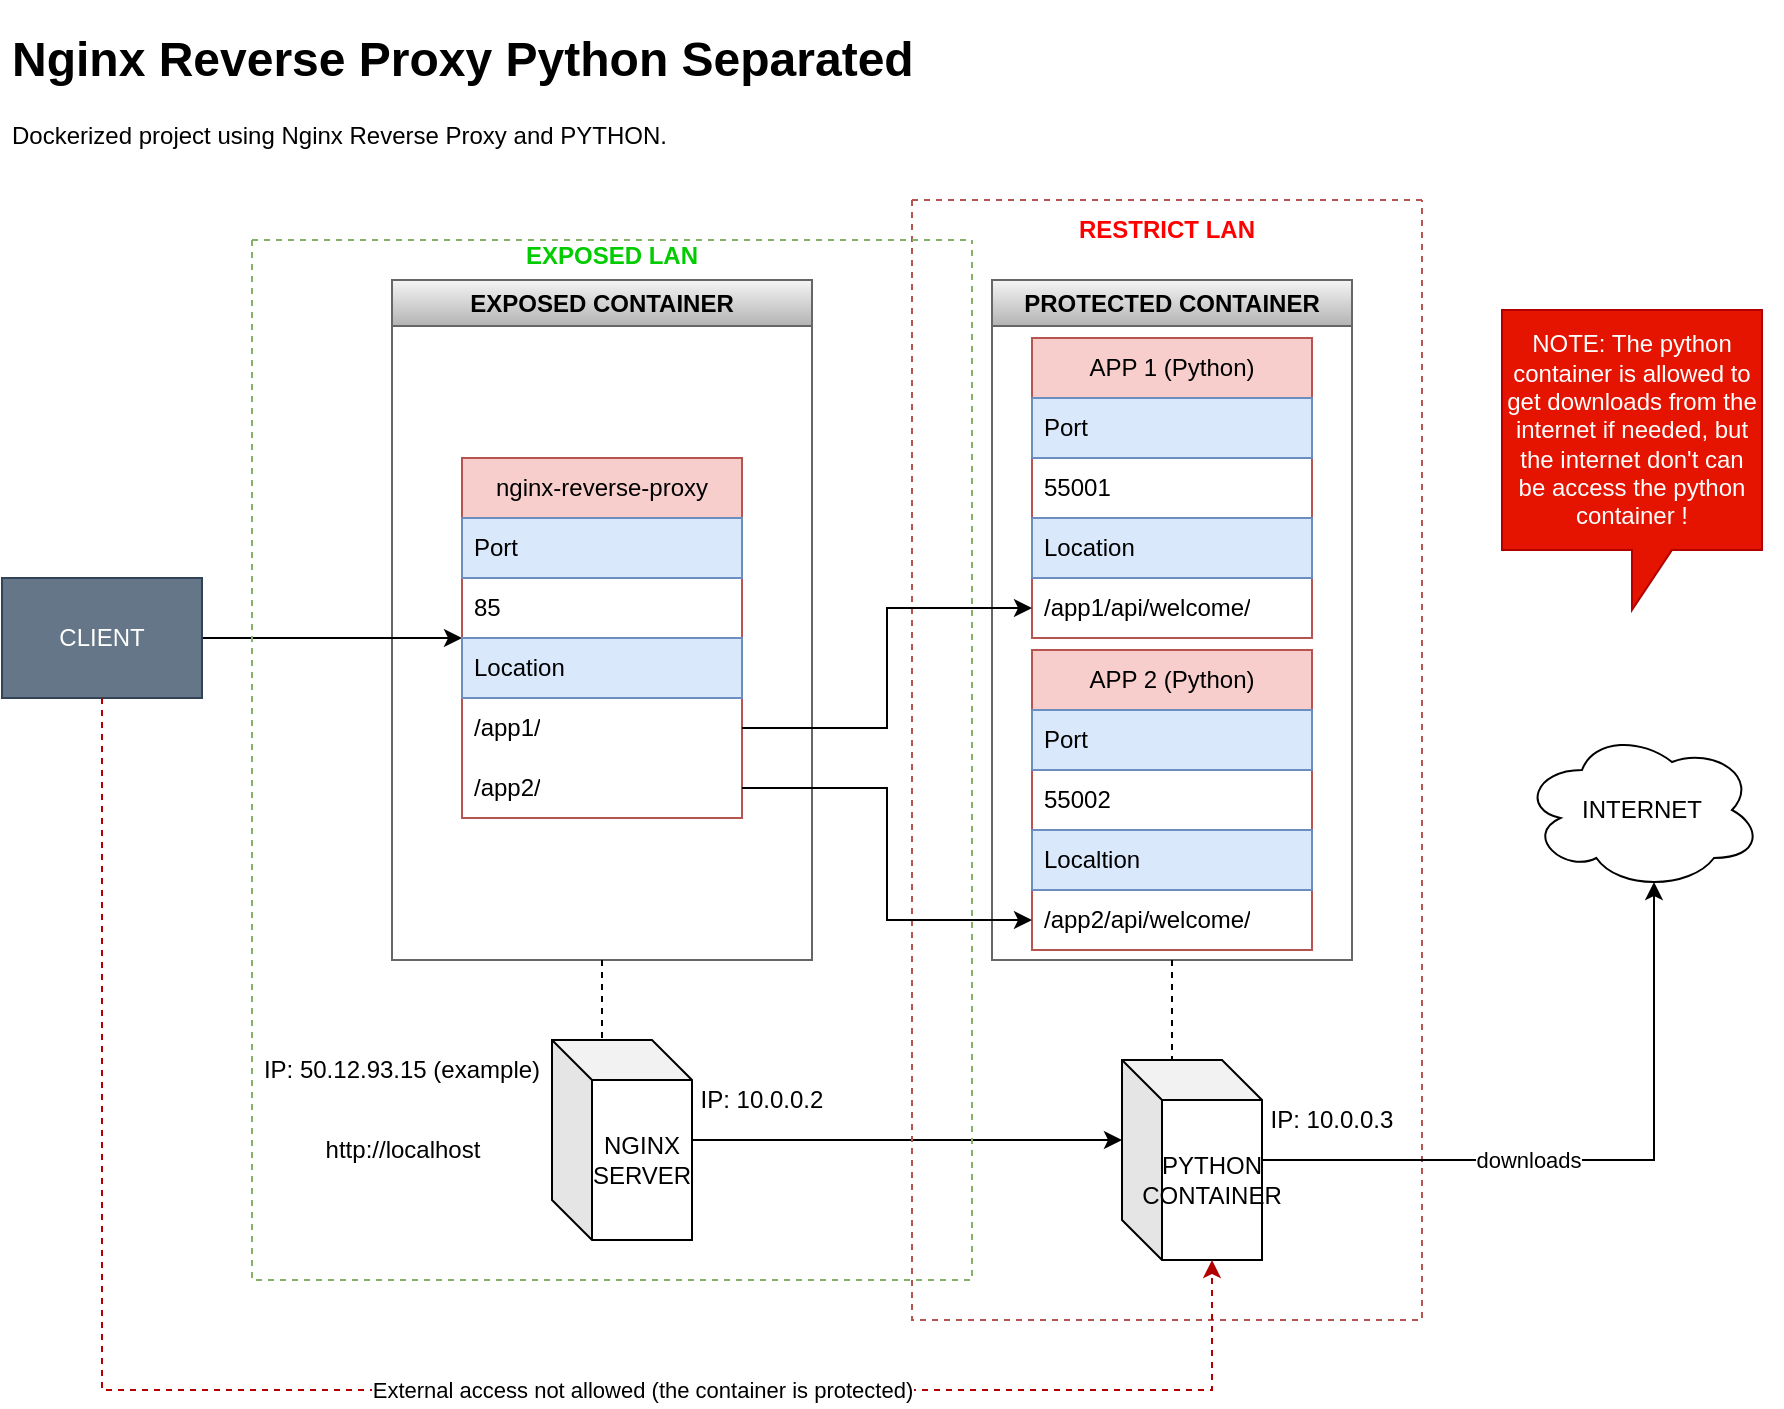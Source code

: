 <mxfile version="22.1.15" type="device">
  <diagram name="Page-1" id="V4t_UYVcqcM2PL4xniRO">
    <mxGraphModel dx="2924" dy="793" grid="1" gridSize="10" guides="1" tooltips="1" connect="1" arrows="1" fold="1" page="1" pageScale="1" pageWidth="850" pageHeight="1100" math="0" shadow="0">
      <root>
        <mxCell id="0" />
        <mxCell id="1" parent="0" />
        <mxCell id="JmU3zoDDMFH5RzHn-16W-3" value="EXPOSED CONTAINER" style="swimlane;whiteSpace=wrap;html=1;fillColor=#f5f5f5;strokeColor=#666666;gradientColor=#b3b3b3;" parent="1" vertex="1">
          <mxGeometry x="-415" y="355" width="210" height="340" as="geometry" />
        </mxCell>
        <mxCell id="JmU3zoDDMFH5RzHn-16W-22" style="edgeStyle=orthogonalEdgeStyle;rounded=0;orthogonalLoop=1;jettySize=auto;html=1;" parent="1" source="JmU3zoDDMFH5RzHn-16W-13" target="JmU3zoDDMFH5RzHn-16W-5" edge="1">
          <mxGeometry relative="1" as="geometry" />
        </mxCell>
        <mxCell id="JmU3zoDDMFH5RzHn-16W-13" value="CLIENT" style="rounded=0;whiteSpace=wrap;html=1;fillColor=#647687;strokeColor=#314354;fontColor=#ffffff;" parent="1" vertex="1">
          <mxGeometry x="-610" y="504" width="100" height="60" as="geometry" />
        </mxCell>
        <mxCell id="JmU3zoDDMFH5RzHn-16W-40" value="&lt;h1&gt;Nginx Reverse Proxy Python Separated&lt;br&gt;&lt;/h1&gt;&lt;p&gt;Dockerized project using Nginx Reverse Proxy and PYTHON.&lt;/p&gt;" style="text;html=1;strokeColor=none;fillColor=none;spacing=5;spacingTop=-20;whiteSpace=wrap;overflow=hidden;rounded=0;" parent="1" vertex="1">
          <mxGeometry x="-610" y="225" width="890" height="80" as="geometry" />
        </mxCell>
        <mxCell id="JmU3zoDDMFH5RzHn-16W-41" value="&lt;div&gt;NGINX&lt;/div&gt;&lt;div&gt;SERVER&lt;br&gt;&lt;/div&gt;" style="shape=cube;whiteSpace=wrap;html=1;boundedLbl=1;backgroundOutline=1;darkOpacity=0.05;darkOpacity2=0.1;" parent="1" vertex="1">
          <mxGeometry x="-335" y="735" width="70" height="100" as="geometry" />
        </mxCell>
        <mxCell id="JmU3zoDDMFH5RzHn-16W-45" style="edgeStyle=orthogonalEdgeStyle;rounded=0;orthogonalLoop=1;jettySize=auto;html=1;entryX=0;entryY=0;entryDx=25;entryDy=0;entryPerimeter=0;dashed=1;endArrow=none;endFill=0;" parent="1" source="JmU3zoDDMFH5RzHn-16W-3" target="JmU3zoDDMFH5RzHn-16W-41" edge="1">
          <mxGeometry relative="1" as="geometry" />
        </mxCell>
        <mxCell id="JmU3zoDDMFH5RzHn-16W-50" value="IP: 10.0.0.2" style="text;html=1;strokeColor=none;fillColor=none;align=center;verticalAlign=middle;whiteSpace=wrap;rounded=0;" parent="1" vertex="1">
          <mxGeometry x="-265" y="755" width="70" height="20" as="geometry" />
        </mxCell>
        <mxCell id="JmU3zoDDMFH5RzHn-16W-51" value="IP: 50.12.93.15 (example)" style="text;html=1;strokeColor=none;fillColor=none;align=center;verticalAlign=middle;whiteSpace=wrap;rounded=0;" parent="1" vertex="1">
          <mxGeometry x="-485" y="735" width="150" height="30" as="geometry" />
        </mxCell>
        <mxCell id="JmU3zoDDMFH5RzHn-16W-52" style="edgeStyle=orthogonalEdgeStyle;rounded=0;orthogonalLoop=1;jettySize=auto;html=1;entryX=0;entryY=0;entryDx=0;entryDy=40;entryPerimeter=0;" parent="1" source="JmU3zoDDMFH5RzHn-16W-41" target="JmU3zoDDMFH5RzHn-16W-42" edge="1">
          <mxGeometry relative="1" as="geometry" />
        </mxCell>
        <mxCell id="JmU3zoDDMFH5RzHn-16W-53" value="http://localhost" style="text;html=1;strokeColor=none;fillColor=none;align=center;verticalAlign=middle;whiteSpace=wrap;rounded=0;" parent="1" vertex="1">
          <mxGeometry x="-451.25" y="775" width="82.5" height="30" as="geometry" />
        </mxCell>
        <mxCell id="JmU3zoDDMFH5RzHn-16W-77" value="&#xa;&#xa;RESTRICT LAN" style="swimlane;startSize=0;dashed=1;fillColor=#f8cecc;strokeColor=#b85450;fontColor=#FF0000;" parent="1" vertex="1">
          <mxGeometry x="-155" y="315" width="255" height="560" as="geometry" />
        </mxCell>
        <mxCell id="JmU3zoDDMFH5RzHn-16W-2" value="PROTECTED CONTAINER" style="swimlane;whiteSpace=wrap;html=1;fillColor=#f5f5f5;gradientColor=#b3b3b3;strokeColor=#666666;" parent="JmU3zoDDMFH5RzHn-16W-77" vertex="1">
          <mxGeometry x="40" y="40" width="180" height="340" as="geometry" />
        </mxCell>
        <mxCell id="JmU3zoDDMFH5RzHn-16W-9" value="APP 1 (Python)" style="swimlane;fontStyle=0;childLayout=stackLayout;horizontal=1;startSize=30;horizontalStack=0;resizeParent=1;resizeParentMax=0;resizeLast=0;collapsible=1;marginBottom=0;whiteSpace=wrap;html=1;fillColor=#f8cecc;strokeColor=#b85450;" parent="JmU3zoDDMFH5RzHn-16W-2" vertex="1">
          <mxGeometry x="20" y="29" width="140" height="150" as="geometry" />
        </mxCell>
        <mxCell id="JmU3zoDDMFH5RzHn-16W-10" value="Port" style="text;strokeColor=#6c8ebf;fillColor=#dae8fc;align=left;verticalAlign=middle;spacingLeft=4;spacingRight=4;overflow=hidden;points=[[0,0.5],[1,0.5]];portConstraint=eastwest;rotatable=0;whiteSpace=wrap;html=1;" parent="JmU3zoDDMFH5RzHn-16W-9" vertex="1">
          <mxGeometry y="30" width="140" height="30" as="geometry" />
        </mxCell>
        <mxCell id="JmU3zoDDMFH5RzHn-16W-11" value="55001" style="text;strokeColor=none;fillColor=none;align=left;verticalAlign=middle;spacingLeft=4;spacingRight=4;overflow=hidden;points=[[0,0.5],[1,0.5]];portConstraint=eastwest;rotatable=0;whiteSpace=wrap;html=1;" parent="JmU3zoDDMFH5RzHn-16W-9" vertex="1">
          <mxGeometry y="60" width="140" height="30" as="geometry" />
        </mxCell>
        <mxCell id="JmU3zoDDMFH5RzHn-16W-61" value="Location" style="text;strokeColor=#6c8ebf;fillColor=#dae8fc;align=left;verticalAlign=middle;spacingLeft=4;spacingRight=4;overflow=hidden;points=[[0,0.5],[1,0.5]];portConstraint=eastwest;rotatable=0;whiteSpace=wrap;html=1;" parent="JmU3zoDDMFH5RzHn-16W-9" vertex="1">
          <mxGeometry y="90" width="140" height="30" as="geometry" />
        </mxCell>
        <mxCell id="JmU3zoDDMFH5RzHn-16W-62" value="/app1/api/welcome/" style="text;strokeColor=none;fillColor=none;align=left;verticalAlign=middle;spacingLeft=4;spacingRight=4;overflow=hidden;points=[[0,0.5],[1,0.5]];portConstraint=eastwest;rotatable=0;whiteSpace=wrap;html=1;" parent="JmU3zoDDMFH5RzHn-16W-9" vertex="1">
          <mxGeometry y="120" width="140" height="30" as="geometry" />
        </mxCell>
        <mxCell id="_cjX90c_FEOJBBdORNI7-5" value="APP 2 (Python)" style="swimlane;fontStyle=0;childLayout=stackLayout;horizontal=1;startSize=30;horizontalStack=0;resizeParent=1;resizeParentMax=0;resizeLast=0;collapsible=1;marginBottom=0;whiteSpace=wrap;html=1;fillColor=#f8cecc;strokeColor=#b85450;" vertex="1" parent="JmU3zoDDMFH5RzHn-16W-2">
          <mxGeometry x="20" y="185" width="140" height="150" as="geometry" />
        </mxCell>
        <mxCell id="_cjX90c_FEOJBBdORNI7-10" value="Port" style="text;strokeColor=#6c8ebf;fillColor=#dae8fc;align=left;verticalAlign=middle;spacingLeft=4;spacingRight=4;overflow=hidden;points=[[0,0.5],[1,0.5]];portConstraint=eastwest;rotatable=0;whiteSpace=wrap;html=1;" vertex="1" parent="_cjX90c_FEOJBBdORNI7-5">
          <mxGeometry y="30" width="140" height="30" as="geometry" />
        </mxCell>
        <mxCell id="_cjX90c_FEOJBBdORNI7-11" value="55002" style="text;strokeColor=none;fillColor=none;align=left;verticalAlign=middle;spacingLeft=4;spacingRight=4;overflow=hidden;points=[[0,0.5],[1,0.5]];portConstraint=eastwest;rotatable=0;whiteSpace=wrap;html=1;" vertex="1" parent="_cjX90c_FEOJBBdORNI7-5">
          <mxGeometry y="60" width="140" height="30" as="geometry" />
        </mxCell>
        <mxCell id="_cjX90c_FEOJBBdORNI7-12" value="&lt;div&gt;Localtion&lt;/div&gt;" style="text;strokeColor=#6c8ebf;fillColor=#dae8fc;align=left;verticalAlign=middle;spacingLeft=4;spacingRight=4;overflow=hidden;points=[[0,0.5],[1,0.5]];portConstraint=eastwest;rotatable=0;whiteSpace=wrap;html=1;" vertex="1" parent="_cjX90c_FEOJBBdORNI7-5">
          <mxGeometry y="90" width="140" height="30" as="geometry" />
        </mxCell>
        <mxCell id="_cjX90c_FEOJBBdORNI7-13" value="/app2/api/welcome/" style="text;strokeColor=none;fillColor=none;align=left;verticalAlign=middle;spacingLeft=4;spacingRight=4;overflow=hidden;points=[[0,0.5],[1,0.5]];portConstraint=eastwest;rotatable=0;whiteSpace=wrap;html=1;" vertex="1" parent="_cjX90c_FEOJBBdORNI7-5">
          <mxGeometry y="120" width="140" height="30" as="geometry" />
        </mxCell>
        <mxCell id="JmU3zoDDMFH5RzHn-16W-42" value="&lt;div&gt;PYTHON&lt;/div&gt;&lt;div&gt;CONTAINER&lt;br&gt;&lt;/div&gt;" style="shape=cube;whiteSpace=wrap;html=1;boundedLbl=1;backgroundOutline=1;darkOpacity=0.05;darkOpacity2=0.1;" parent="JmU3zoDDMFH5RzHn-16W-77" vertex="1">
          <mxGeometry x="105" y="430" width="70" height="100" as="geometry" />
        </mxCell>
        <mxCell id="JmU3zoDDMFH5RzHn-16W-46" style="edgeStyle=orthogonalEdgeStyle;rounded=0;orthogonalLoop=1;jettySize=auto;html=1;entryX=0;entryY=0;entryDx=25;entryDy=0;entryPerimeter=0;dashed=1;endArrow=none;endFill=0;" parent="JmU3zoDDMFH5RzHn-16W-77" source="JmU3zoDDMFH5RzHn-16W-2" target="JmU3zoDDMFH5RzHn-16W-42" edge="1">
          <mxGeometry relative="1" as="geometry" />
        </mxCell>
        <mxCell id="JmU3zoDDMFH5RzHn-16W-48" value="IP: 10.0.0.3" style="text;html=1;strokeColor=none;fillColor=none;align=center;verticalAlign=middle;whiteSpace=wrap;rounded=0;" parent="JmU3zoDDMFH5RzHn-16W-77" vertex="1">
          <mxGeometry x="175" y="450" width="70" height="20" as="geometry" />
        </mxCell>
        <mxCell id="JmU3zoDDMFH5RzHn-16W-78" value="&#xa;EXPOSED LAN" style="swimlane;startSize=0;dashed=1;fillColor=#d5e8d4;strokeColor=#82b366;fontColor=#00CC00;" parent="1" vertex="1">
          <mxGeometry x="-485" y="335" width="360" height="520" as="geometry" />
        </mxCell>
        <mxCell id="JmU3zoDDMFH5RzHn-16W-5" value="nginx-reverse-proxy" style="swimlane;fontStyle=0;childLayout=stackLayout;horizontal=1;startSize=30;horizontalStack=0;resizeParent=1;resizeParentMax=0;resizeLast=0;collapsible=1;marginBottom=0;whiteSpace=wrap;html=1;fillColor=#f8cecc;strokeColor=#b85450;" parent="JmU3zoDDMFH5RzHn-16W-78" vertex="1">
          <mxGeometry x="105" y="109" width="140" height="180" as="geometry" />
        </mxCell>
        <mxCell id="JmU3zoDDMFH5RzHn-16W-6" value="Port" style="text;strokeColor=#6c8ebf;fillColor=#dae8fc;align=left;verticalAlign=middle;spacingLeft=4;spacingRight=4;overflow=hidden;points=[[0,0.5],[1,0.5]];portConstraint=eastwest;rotatable=0;whiteSpace=wrap;html=1;" parent="JmU3zoDDMFH5RzHn-16W-5" vertex="1">
          <mxGeometry y="30" width="140" height="30" as="geometry" />
        </mxCell>
        <mxCell id="JmU3zoDDMFH5RzHn-16W-7" value="85" style="text;strokeColor=none;fillColor=none;align=left;verticalAlign=middle;spacingLeft=4;spacingRight=4;overflow=hidden;points=[[0,0.5],[1,0.5]];portConstraint=eastwest;rotatable=0;whiteSpace=wrap;html=1;" parent="JmU3zoDDMFH5RzHn-16W-5" vertex="1">
          <mxGeometry y="60" width="140" height="30" as="geometry" />
        </mxCell>
        <mxCell id="JmU3zoDDMFH5RzHn-16W-54" value="Location" style="text;strokeColor=#6c8ebf;fillColor=#dae8fc;align=left;verticalAlign=middle;spacingLeft=4;spacingRight=4;overflow=hidden;points=[[0,0.5],[1,0.5]];portConstraint=eastwest;rotatable=0;whiteSpace=wrap;html=1;" parent="JmU3zoDDMFH5RzHn-16W-5" vertex="1">
          <mxGeometry y="90" width="140" height="30" as="geometry" />
        </mxCell>
        <mxCell id="JmU3zoDDMFH5RzHn-16W-55" value="/app1/" style="text;strokeColor=none;fillColor=none;align=left;verticalAlign=middle;spacingLeft=4;spacingRight=4;overflow=hidden;points=[[0,0.5],[1,0.5]];portConstraint=eastwest;rotatable=0;whiteSpace=wrap;html=1;" parent="JmU3zoDDMFH5RzHn-16W-5" vertex="1">
          <mxGeometry y="120" width="140" height="30" as="geometry" />
        </mxCell>
        <mxCell id="JmU3zoDDMFH5RzHn-16W-56" value="/app2/" style="text;strokeColor=none;fillColor=none;align=left;verticalAlign=middle;spacingLeft=4;spacingRight=4;overflow=hidden;points=[[0,0.5],[1,0.5]];portConstraint=eastwest;rotatable=0;whiteSpace=wrap;html=1;" parent="JmU3zoDDMFH5RzHn-16W-5" vertex="1">
          <mxGeometry y="150" width="140" height="30" as="geometry" />
        </mxCell>
        <mxCell id="_cjX90c_FEOJBBdORNI7-14" style="edgeStyle=orthogonalEdgeStyle;rounded=0;orthogonalLoop=1;jettySize=auto;html=1;" edge="1" parent="1" source="JmU3zoDDMFH5RzHn-16W-55" target="JmU3zoDDMFH5RzHn-16W-62">
          <mxGeometry relative="1" as="geometry" />
        </mxCell>
        <mxCell id="_cjX90c_FEOJBBdORNI7-15" style="edgeStyle=orthogonalEdgeStyle;rounded=0;orthogonalLoop=1;jettySize=auto;html=1;" edge="1" parent="1" source="JmU3zoDDMFH5RzHn-16W-56" target="_cjX90c_FEOJBBdORNI7-13">
          <mxGeometry relative="1" as="geometry" />
        </mxCell>
        <mxCell id="_cjX90c_FEOJBBdORNI7-16" value="INTERNET" style="ellipse;shape=cloud;whiteSpace=wrap;html=1;" vertex="1" parent="1">
          <mxGeometry x="150" y="580" width="120" height="80" as="geometry" />
        </mxCell>
        <mxCell id="_cjX90c_FEOJBBdORNI7-17" style="edgeStyle=orthogonalEdgeStyle;rounded=0;orthogonalLoop=1;jettySize=auto;html=1;entryX=0.55;entryY=0.95;entryDx=0;entryDy=0;entryPerimeter=0;" edge="1" parent="1" source="JmU3zoDDMFH5RzHn-16W-42" target="_cjX90c_FEOJBBdORNI7-16">
          <mxGeometry relative="1" as="geometry" />
        </mxCell>
        <mxCell id="_cjX90c_FEOJBBdORNI7-18" value="downloads" style="edgeLabel;html=1;align=center;verticalAlign=middle;resizable=0;points=[];" vertex="1" connectable="0" parent="_cjX90c_FEOJBBdORNI7-17">
          <mxGeometry x="-0.319" y="-4" relative="1" as="geometry">
            <mxPoint x="19" y="-4" as="offset" />
          </mxGeometry>
        </mxCell>
        <mxCell id="_cjX90c_FEOJBBdORNI7-19" style="edgeStyle=orthogonalEdgeStyle;rounded=0;orthogonalLoop=1;jettySize=auto;html=1;entryX=0;entryY=0;entryDx=45;entryDy=100;entryPerimeter=0;dashed=1;fillColor=#e51400;strokeColor=#B20000;" edge="1" parent="1" source="JmU3zoDDMFH5RzHn-16W-13" target="JmU3zoDDMFH5RzHn-16W-42">
          <mxGeometry relative="1" as="geometry">
            <Array as="points">
              <mxPoint x="-560" y="910" />
              <mxPoint x="-5" y="910" />
            </Array>
          </mxGeometry>
        </mxCell>
        <mxCell id="_cjX90c_FEOJBBdORNI7-25" value="External access not allowed (the container is protected)" style="edgeLabel;html=1;align=center;verticalAlign=middle;resizable=0;points=[];" vertex="1" connectable="0" parent="_cjX90c_FEOJBBdORNI7-19">
          <mxGeometry x="-0.021" y="-1" relative="1" as="geometry">
            <mxPoint x="143" y="-1" as="offset" />
          </mxGeometry>
        </mxCell>
        <mxCell id="_cjX90c_FEOJBBdORNI7-26" value="NOTE: The python container is allowed to get downloads from the internet if needed, but the internet don&#39;t can be access the python container !" style="shape=callout;whiteSpace=wrap;html=1;perimeter=calloutPerimeter;fillColor=#e51400;strokeColor=#B20000;fontColor=#ffffff;" vertex="1" parent="1">
          <mxGeometry x="140" y="370" width="130" height="150" as="geometry" />
        </mxCell>
      </root>
    </mxGraphModel>
  </diagram>
</mxfile>
